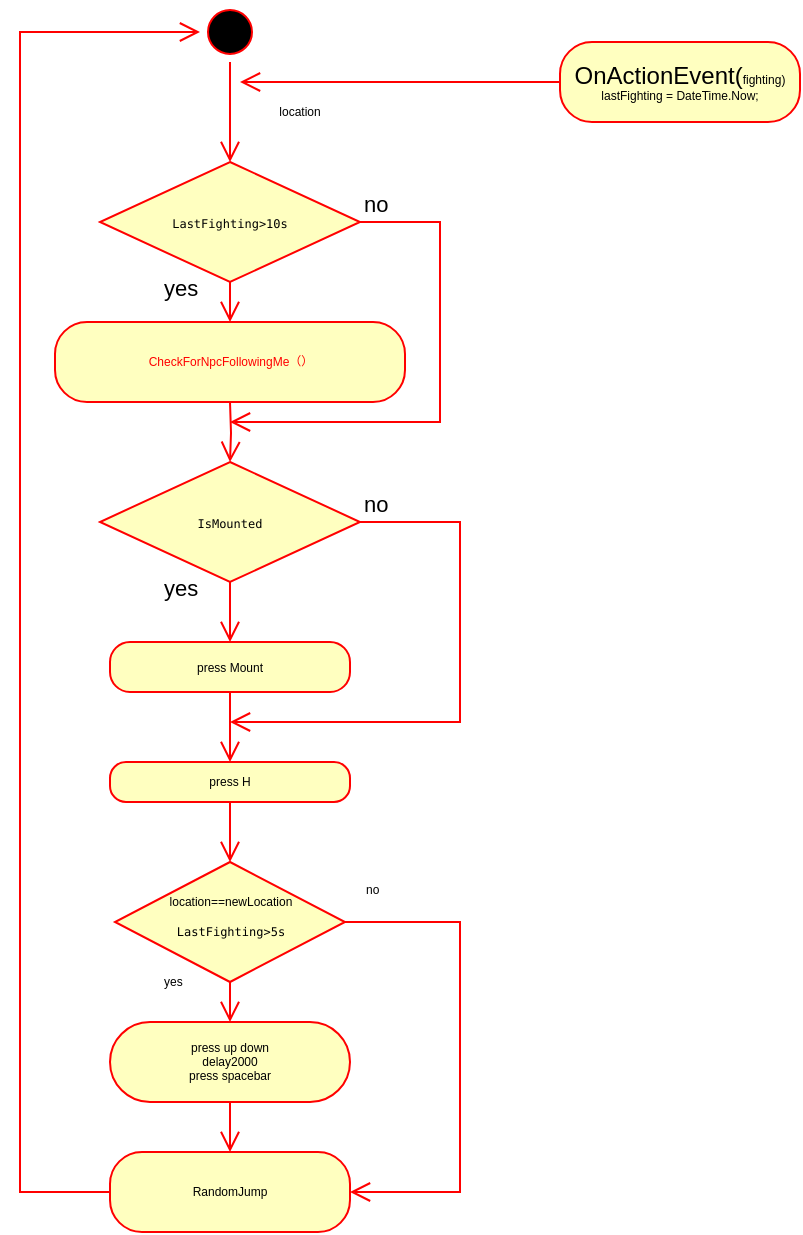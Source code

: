 <mxfile version="20.0.3" type="github">
  <diagram id="_0hIWLJ6sQTHO5X9fXYV" name="Page-1">
    <mxGraphModel dx="1406" dy="745" grid="1" gridSize="10" guides="1" tooltips="1" connect="1" arrows="1" fold="1" page="1" pageScale="1" pageWidth="827" pageHeight="1169" math="0" shadow="0">
      <root>
        <mxCell id="0" />
        <mxCell id="1" parent="0" />
        <mxCell id="Mo9y_Z-Vakp0Shs6qQip-2" value="" style="ellipse;html=1;shape=startState;fillColor=#000000;strokeColor=#ff0000;" parent="1" vertex="1">
          <mxGeometry x="200" y="260" width="30" height="30" as="geometry" />
        </mxCell>
        <mxCell id="Mo9y_Z-Vakp0Shs6qQip-3" value="" style="edgeStyle=orthogonalEdgeStyle;html=1;verticalAlign=bottom;endArrow=open;endSize=8;strokeColor=#ff0000;rounded=0;" parent="1" source="Mo9y_Z-Vakp0Shs6qQip-2" target="Mo9y_Z-Vakp0Shs6qQip-4" edge="1">
          <mxGeometry relative="1" as="geometry">
            <mxPoint x="190" y="300" as="targetPoint" />
          </mxGeometry>
        </mxCell>
        <mxCell id="Mo9y_Z-Vakp0Shs6qQip-4" value="&lt;pre style=&quot;font-size: 6px;&quot;&gt;&lt;font style=&quot;font-size: 6px;&quot;&gt;LastFighting&amp;gt;10s&lt;/font&gt;&lt;/pre&gt;" style="rhombus;whiteSpace=wrap;html=1;fillColor=#ffffc0;strokeColor=#ff0000;fontSize=6;fontFamily=Helvetica;fontStyle=0" parent="1" vertex="1">
          <mxGeometry x="150" y="340" width="130" height="60" as="geometry" />
        </mxCell>
        <mxCell id="Mo9y_Z-Vakp0Shs6qQip-5" value="no" style="edgeStyle=orthogonalEdgeStyle;html=1;align=left;verticalAlign=bottom;endArrow=open;endSize=8;strokeColor=#ff0000;rounded=0;" parent="1" source="Mo9y_Z-Vakp0Shs6qQip-4" edge="1">
          <mxGeometry x="-1" relative="1" as="geometry">
            <mxPoint x="215" y="470" as="targetPoint" />
            <Array as="points">
              <mxPoint x="320" y="370" />
              <mxPoint x="320" y="470" />
            </Array>
          </mxGeometry>
        </mxCell>
        <mxCell id="Mo9y_Z-Vakp0Shs6qQip-6" value="yes" style="edgeStyle=orthogonalEdgeStyle;html=1;align=left;verticalAlign=top;endArrow=open;endSize=8;strokeColor=#ff0000;rounded=0;startArrow=none;exitX=0.5;exitY=1;exitDx=0;exitDy=0;entryX=0.5;entryY=0;entryDx=0;entryDy=0;" parent="1" source="Mo9y_Z-Vakp0Shs6qQip-4" edge="1" target="Mo9y_Z-Vakp0Shs6qQip-8">
          <mxGeometry x="-1" y="-36" relative="1" as="geometry">
            <mxPoint x="480" y="490" as="targetPoint" />
            <Array as="points" />
            <mxPoint x="1" y="-10" as="offset" />
          </mxGeometry>
        </mxCell>
        <mxCell id="Mo9y_Z-Vakp0Shs6qQip-9" value="" style="edgeStyle=orthogonalEdgeStyle;html=1;verticalAlign=bottom;endArrow=open;endSize=8;strokeColor=#ff0000;rounded=0;fontFamily=Helvetica;fontSize=6;entryX=0.5;entryY=0;entryDx=0;entryDy=0;exitX=0.5;exitY=1;exitDx=0;exitDy=0;startArrow=none;" parent="1" source="7cOphT0cGEknBKYI4k1w-1" target="7cOphT0cGEknBKYI4k1w-1" edge="1">
          <mxGeometry relative="1" as="geometry">
            <mxPoint x="215" y="500" as="targetPoint" />
          </mxGeometry>
        </mxCell>
        <mxCell id="Mo9y_Z-Vakp0Shs6qQip-12" value="press H" style="rounded=1;whiteSpace=wrap;html=1;arcSize=40;fontColor=#000000;fillColor=#ffffc0;strokeColor=#ff0000;fontFamily=Helvetica;fontSize=6;" parent="1" vertex="1">
          <mxGeometry x="155" y="640" width="120" height="20" as="geometry" />
        </mxCell>
        <mxCell id="Mo9y_Z-Vakp0Shs6qQip-13" value="" style="edgeStyle=orthogonalEdgeStyle;html=1;verticalAlign=bottom;endArrow=open;endSize=8;strokeColor=#ff0000;rounded=0;fontFamily=Helvetica;fontSize=6;entryX=0.5;entryY=0;entryDx=0;entryDy=0;" parent="1" source="Mo9y_Z-Vakp0Shs6qQip-12" edge="1" target="Mo9y_Z-Vakp0Shs6qQip-17">
          <mxGeometry relative="1" as="geometry">
            <mxPoint x="215" y="715" as="targetPoint" />
          </mxGeometry>
        </mxCell>
        <mxCell id="Mo9y_Z-Vakp0Shs6qQip-14" value="location" style="text;html=1;strokeColor=none;fillColor=none;align=center;verticalAlign=middle;whiteSpace=wrap;rounded=0;fontFamily=Helvetica;fontSize=6;" parent="1" vertex="1">
          <mxGeometry x="220" y="300" width="60" height="30" as="geometry" />
        </mxCell>
        <mxCell id="Mo9y_Z-Vakp0Shs6qQip-17" value="location==newLocation&lt;br&gt;&lt;pre&gt;LastFighting&amp;gt;5s&lt;/pre&gt;" style="rhombus;whiteSpace=wrap;html=1;fillColor=#ffffc0;strokeColor=#ff0000;fontFamily=Helvetica;fontSize=6;" parent="1" vertex="1">
          <mxGeometry x="157.5" y="690" width="115" height="60" as="geometry" />
        </mxCell>
        <mxCell id="Mo9y_Z-Vakp0Shs6qQip-18" value="no" style="edgeStyle=orthogonalEdgeStyle;html=1;align=left;verticalAlign=bottom;endArrow=open;endSize=8;strokeColor=#ff0000;rounded=0;fontFamily=Helvetica;fontSize=6;exitX=1;exitY=0.5;exitDx=0;exitDy=0;entryX=1;entryY=0.5;entryDx=0;entryDy=0;" parent="1" source="Mo9y_Z-Vakp0Shs6qQip-17" target="7cOphT0cGEknBKYI4k1w-7" edge="1">
          <mxGeometry x="-0.939" y="10" relative="1" as="geometry">
            <mxPoint x="390" y="545" as="targetPoint" />
            <Array as="points">
              <mxPoint x="330" y="720" />
              <mxPoint x="330" y="855" />
            </Array>
            <mxPoint x="1" as="offset" />
            <mxPoint x="300" y="685" as="sourcePoint" />
          </mxGeometry>
        </mxCell>
        <mxCell id="Mo9y_Z-Vakp0Shs6qQip-19" value="yes" style="edgeStyle=orthogonalEdgeStyle;html=1;align=left;verticalAlign=top;endArrow=open;endSize=8;strokeColor=#ff0000;rounded=0;fontFamily=Helvetica;fontSize=6;startArrow=none;exitX=0.5;exitY=1;exitDx=0;exitDy=0;entryX=0.5;entryY=0;entryDx=0;entryDy=0;" parent="1" source="Mo9y_Z-Vakp0Shs6qQip-17" target="Mo9y_Z-Vakp0Shs6qQip-20" edge="1">
          <mxGeometry x="-1" y="-36" relative="1" as="geometry">
            <mxPoint x="320" y="780" as="targetPoint" />
            <mxPoint x="1" y="-10" as="offset" />
          </mxGeometry>
        </mxCell>
        <mxCell id="Mo9y_Z-Vakp0Shs6qQip-20" value="press up down&lt;br&gt;delay2000&lt;br&gt;press spacebar" style="rounded=1;whiteSpace=wrap;html=1;arcSize=50;fontColor=#000000;fillColor=#ffffc0;strokeColor=#ff0000;fontFamily=Helvetica;fontSize=6;" parent="1" vertex="1">
          <mxGeometry x="155" y="770" width="120" height="40" as="geometry" />
        </mxCell>
        <mxCell id="Mo9y_Z-Vakp0Shs6qQip-22" value="" style="edgeStyle=orthogonalEdgeStyle;html=1;verticalAlign=bottom;endArrow=open;endSize=8;strokeColor=#ff0000;rounded=0;fontFamily=Helvetica;fontSize=6;entryX=0;entryY=0.5;entryDx=0;entryDy=0;exitX=0;exitY=0.5;exitDx=0;exitDy=0;" parent="1" source="7cOphT0cGEknBKYI4k1w-7" target="Mo9y_Z-Vakp0Shs6qQip-2" edge="1">
          <mxGeometry relative="1" as="geometry">
            <mxPoint x="225" y="630" as="targetPoint" />
            <mxPoint x="150" y="880" as="sourcePoint" />
            <Array as="points">
              <mxPoint x="110" y="855" />
              <mxPoint x="110" y="275" />
            </Array>
          </mxGeometry>
        </mxCell>
        <mxCell id="Mo9y_Z-Vakp0Shs6qQip-8" value="&lt;font color=&quot;#ff0000&quot;&gt;CheckForNpcFollowingMe（）&lt;/font&gt;" style="rounded=1;whiteSpace=wrap;html=1;arcSize=40;fontColor=#000000;fillColor=#ffffc0;strokeColor=#ff0000;fontFamily=Helvetica;fontSize=6;" parent="1" vertex="1">
          <mxGeometry x="127.5" y="420" width="175" height="40" as="geometry" />
        </mxCell>
        <mxCell id="MguSYibimUcMuOLrkouk-2" value="&lt;span style=&quot;font-size: 12px; text-align: left; background-color: initial;&quot;&gt;OnActionEvent(&lt;/span&gt;&lt;span style=&quot;text-align: left; background-color: initial;&quot;&gt;fighting)&lt;br&gt;&lt;span style=&quot;font-size: 6px;&quot;&gt;lastFighting = DateTime.Now;&lt;/span&gt;&lt;br&gt;&lt;/span&gt;" style="rounded=1;whiteSpace=wrap;html=1;arcSize=40;fontColor=#000000;fillColor=#ffffc0;strokeColor=#ff0000;fontFamily=Helvetica;fontSize=6;" parent="1" vertex="1">
          <mxGeometry x="380" y="280" width="120" height="40" as="geometry" />
        </mxCell>
        <mxCell id="MguSYibimUcMuOLrkouk-3" value="" style="edgeStyle=orthogonalEdgeStyle;html=1;verticalAlign=bottom;endArrow=open;endSize=8;strokeColor=#ff0000;rounded=0;fontFamily=Helvetica;fontSize=6;exitX=0;exitY=0.5;exitDx=0;exitDy=0;entryX=0;entryY=0;entryDx=0;entryDy=0;" parent="1" source="MguSYibimUcMuOLrkouk-2" target="Mo9y_Z-Vakp0Shs6qQip-14" edge="1">
          <mxGeometry relative="1" as="geometry">
            <mxPoint x="225" y="310" as="targetPoint" />
            <mxPoint x="225" y="600" as="sourcePoint" />
            <Array as="points">
              <mxPoint x="270" y="300" />
              <mxPoint x="270" y="300" />
            </Array>
          </mxGeometry>
        </mxCell>
        <mxCell id="7cOphT0cGEknBKYI4k1w-1" value="&lt;pre style=&quot;font-size: 6px;&quot;&gt;&lt;font style=&quot;font-size: 6px;&quot;&gt;IsMounted&lt;/font&gt;&lt;/pre&gt;" style="rhombus;whiteSpace=wrap;html=1;fillColor=#ffffc0;strokeColor=#ff0000;fontSize=6;fontFamily=Helvetica;fontStyle=0" vertex="1" parent="1">
          <mxGeometry x="150" y="490" width="130" height="60" as="geometry" />
        </mxCell>
        <mxCell id="7cOphT0cGEknBKYI4k1w-3" value="" style="edgeStyle=orthogonalEdgeStyle;html=1;verticalAlign=bottom;endArrow=open;endSize=8;strokeColor=#ff0000;rounded=0;entryX=0.5;entryY=0;entryDx=0;entryDy=0;" edge="1" parent="1" target="7cOphT0cGEknBKYI4k1w-1">
          <mxGeometry relative="1" as="geometry">
            <mxPoint x="225" y="350" as="targetPoint" />
            <mxPoint x="215" y="460" as="sourcePoint" />
          </mxGeometry>
        </mxCell>
        <mxCell id="7cOphT0cGEknBKYI4k1w-4" value="press Mount" style="rounded=1;whiteSpace=wrap;html=1;arcSize=40;fontColor=#000000;fillColor=#ffffc0;strokeColor=#ff0000;fontFamily=Helvetica;fontSize=6;" vertex="1" parent="1">
          <mxGeometry x="155" y="580" width="120" height="25" as="geometry" />
        </mxCell>
        <mxCell id="7cOphT0cGEknBKYI4k1w-5" value="yes" style="edgeStyle=orthogonalEdgeStyle;html=1;align=left;verticalAlign=top;endArrow=open;endSize=8;strokeColor=#ff0000;rounded=0;startArrow=none;exitX=0.5;exitY=1;exitDx=0;exitDy=0;entryX=0.5;entryY=0;entryDx=0;entryDy=0;" edge="1" parent="1" source="7cOphT0cGEknBKYI4k1w-1" target="7cOphT0cGEknBKYI4k1w-4">
          <mxGeometry x="-1" y="-36" relative="1" as="geometry">
            <mxPoint x="225" y="430" as="targetPoint" />
            <Array as="points" />
            <mxPoint x="225" y="410" as="sourcePoint" />
            <mxPoint x="1" y="-10" as="offset" />
          </mxGeometry>
        </mxCell>
        <mxCell id="7cOphT0cGEknBKYI4k1w-6" value="no" style="edgeStyle=orthogonalEdgeStyle;html=1;align=left;verticalAlign=bottom;endArrow=open;endSize=8;strokeColor=#ff0000;rounded=0;exitX=1;exitY=0.5;exitDx=0;exitDy=0;" edge="1" parent="1" source="7cOphT0cGEknBKYI4k1w-1">
          <mxGeometry x="-1" relative="1" as="geometry">
            <mxPoint x="215" y="620" as="targetPoint" />
            <Array as="points">
              <mxPoint x="330" y="520" />
              <mxPoint x="330" y="620" />
            </Array>
            <mxPoint x="290" y="380" as="sourcePoint" />
          </mxGeometry>
        </mxCell>
        <mxCell id="7cOphT0cGEknBKYI4k1w-7" value="RandomJump" style="rounded=1;whiteSpace=wrap;html=1;arcSize=40;fontColor=#000000;fillColor=#ffffc0;strokeColor=#ff0000;fontFamily=Helvetica;fontSize=6;" vertex="1" parent="1">
          <mxGeometry x="155" y="835" width="120" height="40" as="geometry" />
        </mxCell>
        <mxCell id="7cOphT0cGEknBKYI4k1w-8" value="" style="edgeStyle=orthogonalEdgeStyle;html=1;verticalAlign=bottom;endArrow=open;endSize=8;strokeColor=#ff0000;rounded=0;entryX=0.5;entryY=0;entryDx=0;entryDy=0;exitX=0.5;exitY=1;exitDx=0;exitDy=0;" edge="1" parent="1" source="7cOphT0cGEknBKYI4k1w-4" target="Mo9y_Z-Vakp0Shs6qQip-12">
          <mxGeometry relative="1" as="geometry">
            <mxPoint x="225" y="500" as="targetPoint" />
            <mxPoint x="225" y="470" as="sourcePoint" />
          </mxGeometry>
        </mxCell>
        <mxCell id="7cOphT0cGEknBKYI4k1w-9" value="" style="edgeStyle=orthogonalEdgeStyle;html=1;verticalAlign=bottom;endArrow=open;endSize=8;strokeColor=#ff0000;rounded=0;fontFamily=Helvetica;fontSize=6;entryX=0.5;entryY=0;entryDx=0;entryDy=0;exitX=0.5;exitY=1;exitDx=0;exitDy=0;" edge="1" parent="1" source="Mo9y_Z-Vakp0Shs6qQip-20" target="7cOphT0cGEknBKYI4k1w-7">
          <mxGeometry relative="1" as="geometry">
            <mxPoint x="225" y="700" as="targetPoint" />
            <mxPoint x="225" y="670" as="sourcePoint" />
          </mxGeometry>
        </mxCell>
      </root>
    </mxGraphModel>
  </diagram>
</mxfile>
